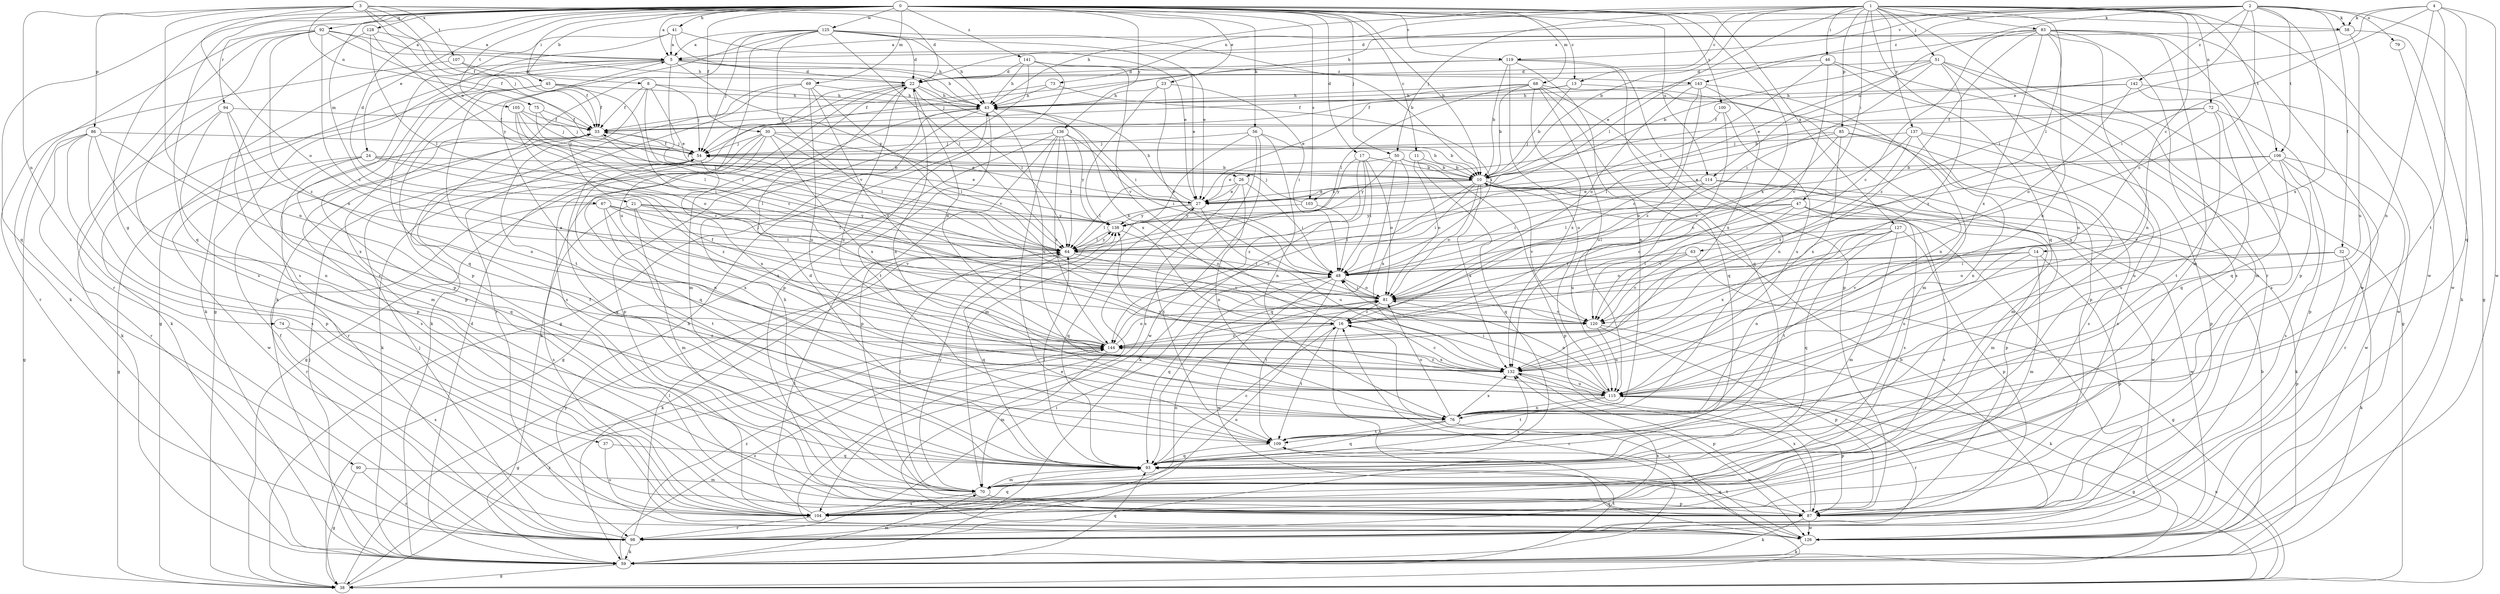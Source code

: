 strict digraph  {
0;
1;
2;
3;
4;
5;
8;
10;
11;
13;
14;
16;
17;
21;
22;
23;
24;
26;
27;
30;
32;
33;
37;
38;
41;
43;
45;
46;
47;
48;
50;
51;
54;
56;
58;
59;
63;
64;
67;
68;
69;
70;
72;
73;
74;
75;
76;
79;
81;
83;
85;
86;
87;
90;
92;
93;
94;
98;
100;
103;
104;
105;
106;
107;
109;
114;
115;
119;
120;
125;
126;
127;
128;
132;
136;
137;
138;
141;
142;
143;
144;
0 -> 5  [label=a];
0 -> 8  [label=b];
0 -> 10  [label=b];
0 -> 11  [label=c];
0 -> 13  [label=c];
0 -> 17  [label=d];
0 -> 21  [label=d];
0 -> 23  [label=e];
0 -> 24  [label=e];
0 -> 30  [label=f];
0 -> 37  [label=g];
0 -> 41  [label=h];
0 -> 45  [label=i];
0 -> 50  [label=j];
0 -> 56  [label=k];
0 -> 67  [label=m];
0 -> 68  [label=m];
0 -> 69  [label=m];
0 -> 90  [label=q];
0 -> 92  [label=q];
0 -> 93  [label=q];
0 -> 94  [label=r];
0 -> 100  [label=s];
0 -> 103  [label=s];
0 -> 105  [label=t];
0 -> 114  [label=u];
0 -> 119  [label=v];
0 -> 125  [label=w];
0 -> 127  [label=x];
0 -> 128  [label=x];
0 -> 132  [label=x];
0 -> 136  [label=y];
0 -> 141  [label=z];
1 -> 10  [label=b];
1 -> 13  [label=c];
1 -> 14  [label=c];
1 -> 43  [label=h];
1 -> 46  [label=i];
1 -> 47  [label=i];
1 -> 50  [label=j];
1 -> 51  [label=j];
1 -> 63  [label=l];
1 -> 64  [label=l];
1 -> 72  [label=n];
1 -> 73  [label=n];
1 -> 83  [label=p];
1 -> 85  [label=p];
1 -> 93  [label=q];
1 -> 98  [label=r];
1 -> 106  [label=t];
1 -> 126  [label=w];
1 -> 137  [label=y];
2 -> 16  [label=c];
2 -> 22  [label=d];
2 -> 32  [label=f];
2 -> 38  [label=g];
2 -> 43  [label=h];
2 -> 48  [label=i];
2 -> 58  [label=k];
2 -> 79  [label=o];
2 -> 106  [label=t];
2 -> 114  [label=u];
2 -> 119  [label=v];
2 -> 132  [label=x];
2 -> 142  [label=z];
2 -> 143  [label=z];
3 -> 22  [label=d];
3 -> 26  [label=e];
3 -> 33  [label=f];
3 -> 54  [label=j];
3 -> 58  [label=k];
3 -> 74  [label=n];
3 -> 75  [label=n];
3 -> 76  [label=n];
3 -> 81  [label=o];
3 -> 86  [label=p];
3 -> 107  [label=t];
4 -> 26  [label=e];
4 -> 48  [label=i];
4 -> 58  [label=k];
4 -> 76  [label=n];
4 -> 93  [label=q];
4 -> 109  [label=t];
4 -> 126  [label=w];
5 -> 22  [label=d];
5 -> 38  [label=g];
5 -> 43  [label=h];
5 -> 48  [label=i];
5 -> 59  [label=k];
5 -> 87  [label=p];
5 -> 93  [label=q];
5 -> 138  [label=y];
5 -> 143  [label=z];
8 -> 27  [label=e];
8 -> 33  [label=f];
8 -> 43  [label=h];
8 -> 48  [label=i];
8 -> 54  [label=j];
8 -> 109  [label=t];
10 -> 27  [label=e];
10 -> 33  [label=f];
10 -> 48  [label=i];
10 -> 59  [label=k];
10 -> 81  [label=o];
10 -> 98  [label=r];
10 -> 103  [label=s];
10 -> 120  [label=v];
10 -> 126  [label=w];
10 -> 132  [label=x];
10 -> 144  [label=z];
11 -> 10  [label=b];
11 -> 81  [label=o];
11 -> 93  [label=q];
13 -> 10  [label=b];
13 -> 27  [label=e];
13 -> 43  [label=h];
13 -> 76  [label=n];
14 -> 48  [label=i];
14 -> 70  [label=m];
14 -> 87  [label=p];
14 -> 115  [label=u];
14 -> 120  [label=v];
16 -> 43  [label=h];
16 -> 98  [label=r];
16 -> 109  [label=t];
16 -> 144  [label=z];
17 -> 10  [label=b];
17 -> 48  [label=i];
17 -> 59  [label=k];
17 -> 81  [label=o];
17 -> 138  [label=y];
17 -> 144  [label=z];
21 -> 64  [label=l];
21 -> 70  [label=m];
21 -> 104  [label=s];
21 -> 120  [label=v];
21 -> 138  [label=y];
21 -> 144  [label=z];
22 -> 43  [label=h];
22 -> 48  [label=i];
22 -> 54  [label=j];
22 -> 64  [label=l];
22 -> 70  [label=m];
22 -> 76  [label=n];
22 -> 104  [label=s];
22 -> 115  [label=u];
23 -> 43  [label=h];
23 -> 48  [label=i];
23 -> 81  [label=o];
23 -> 132  [label=x];
24 -> 10  [label=b];
24 -> 38  [label=g];
24 -> 64  [label=l];
24 -> 93  [label=q];
24 -> 126  [label=w];
24 -> 144  [label=z];
26 -> 27  [label=e];
26 -> 48  [label=i];
26 -> 64  [label=l];
26 -> 76  [label=n];
26 -> 109  [label=t];
27 -> 43  [label=h];
27 -> 64  [label=l];
27 -> 93  [label=q];
27 -> 115  [label=u];
27 -> 138  [label=y];
30 -> 10  [label=b];
30 -> 27  [label=e];
30 -> 38  [label=g];
30 -> 54  [label=j];
30 -> 59  [label=k];
30 -> 64  [label=l];
30 -> 93  [label=q];
30 -> 132  [label=x];
32 -> 48  [label=i];
32 -> 59  [label=k];
32 -> 81  [label=o];
32 -> 87  [label=p];
33 -> 54  [label=j];
33 -> 64  [label=l];
33 -> 98  [label=r];
33 -> 104  [label=s];
37 -> 93  [label=q];
37 -> 104  [label=s];
38 -> 16  [label=c];
38 -> 115  [label=u];
38 -> 138  [label=y];
38 -> 144  [label=z];
41 -> 5  [label=a];
41 -> 27  [label=e];
41 -> 38  [label=g];
41 -> 43  [label=h];
41 -> 104  [label=s];
43 -> 33  [label=f];
43 -> 59  [label=k];
43 -> 87  [label=p];
43 -> 109  [label=t];
43 -> 115  [label=u];
45 -> 16  [label=c];
45 -> 33  [label=f];
45 -> 43  [label=h];
45 -> 59  [label=k];
45 -> 76  [label=n];
45 -> 87  [label=p];
46 -> 22  [label=d];
46 -> 38  [label=g];
46 -> 64  [label=l];
46 -> 104  [label=s];
46 -> 120  [label=v];
47 -> 64  [label=l];
47 -> 70  [label=m];
47 -> 81  [label=o];
47 -> 104  [label=s];
47 -> 120  [label=v];
47 -> 126  [label=w];
47 -> 138  [label=y];
48 -> 81  [label=o];
48 -> 93  [label=q];
48 -> 109  [label=t];
48 -> 126  [label=w];
50 -> 10  [label=b];
50 -> 27  [label=e];
50 -> 87  [label=p];
50 -> 93  [label=q];
50 -> 132  [label=x];
50 -> 138  [label=y];
51 -> 10  [label=b];
51 -> 22  [label=d];
51 -> 27  [label=e];
51 -> 48  [label=i];
51 -> 70  [label=m];
51 -> 104  [label=s];
51 -> 115  [label=u];
51 -> 144  [label=z];
54 -> 10  [label=b];
54 -> 27  [label=e];
54 -> 33  [label=f];
54 -> 76  [label=n];
54 -> 93  [label=q];
54 -> 132  [label=x];
56 -> 10  [label=b];
56 -> 54  [label=j];
56 -> 70  [label=m];
56 -> 76  [label=n];
56 -> 104  [label=s];
56 -> 126  [label=w];
58 -> 5  [label=a];
58 -> 59  [label=k];
58 -> 115  [label=u];
59 -> 10  [label=b];
59 -> 16  [label=c];
59 -> 22  [label=d];
59 -> 38  [label=g];
59 -> 54  [label=j];
59 -> 70  [label=m];
59 -> 93  [label=q];
59 -> 109  [label=t];
59 -> 144  [label=z];
63 -> 38  [label=g];
63 -> 48  [label=i];
63 -> 81  [label=o];
63 -> 120  [label=v];
64 -> 48  [label=i];
64 -> 59  [label=k];
64 -> 93  [label=q];
64 -> 120  [label=v];
64 -> 138  [label=y];
67 -> 48  [label=i];
67 -> 64  [label=l];
67 -> 98  [label=r];
67 -> 109  [label=t];
67 -> 132  [label=x];
67 -> 138  [label=y];
68 -> 10  [label=b];
68 -> 33  [label=f];
68 -> 43  [label=h];
68 -> 64  [label=l];
68 -> 76  [label=n];
68 -> 87  [label=p];
68 -> 93  [label=q];
68 -> 115  [label=u];
68 -> 132  [label=x];
69 -> 43  [label=h];
69 -> 59  [label=k];
69 -> 98  [label=r];
69 -> 115  [label=u];
69 -> 120  [label=v];
69 -> 144  [label=z];
70 -> 43  [label=h];
70 -> 64  [label=l];
70 -> 87  [label=p];
70 -> 104  [label=s];
70 -> 132  [label=x];
70 -> 138  [label=y];
72 -> 10  [label=b];
72 -> 33  [label=f];
72 -> 87  [label=p];
72 -> 93  [label=q];
72 -> 109  [label=t];
72 -> 132  [label=x];
73 -> 33  [label=f];
73 -> 43  [label=h];
73 -> 48  [label=i];
74 -> 104  [label=s];
74 -> 144  [label=z];
75 -> 33  [label=f];
75 -> 54  [label=j];
75 -> 64  [label=l];
76 -> 81  [label=o];
76 -> 93  [label=q];
76 -> 109  [label=t];
76 -> 126  [label=w];
76 -> 132  [label=x];
79 -> 126  [label=w];
81 -> 16  [label=c];
81 -> 48  [label=i];
81 -> 120  [label=v];
83 -> 5  [label=a];
83 -> 16  [label=c];
83 -> 27  [label=e];
83 -> 70  [label=m];
83 -> 76  [label=n];
83 -> 87  [label=p];
83 -> 104  [label=s];
83 -> 115  [label=u];
83 -> 126  [label=w];
83 -> 132  [label=x];
83 -> 144  [label=z];
85 -> 16  [label=c];
85 -> 54  [label=j];
85 -> 64  [label=l];
85 -> 70  [label=m];
85 -> 104  [label=s];
85 -> 132  [label=x];
86 -> 38  [label=g];
86 -> 54  [label=j];
86 -> 76  [label=n];
86 -> 87  [label=p];
86 -> 98  [label=r];
86 -> 104  [label=s];
86 -> 132  [label=x];
87 -> 59  [label=k];
87 -> 93  [label=q];
87 -> 126  [label=w];
87 -> 132  [label=x];
90 -> 38  [label=g];
90 -> 70  [label=m];
90 -> 98  [label=r];
92 -> 5  [label=a];
92 -> 16  [label=c];
92 -> 33  [label=f];
92 -> 43  [label=h];
92 -> 59  [label=k];
92 -> 98  [label=r];
92 -> 104  [label=s];
92 -> 144  [label=z];
93 -> 16  [label=c];
93 -> 22  [label=d];
93 -> 33  [label=f];
93 -> 64  [label=l];
93 -> 70  [label=m];
94 -> 33  [label=f];
94 -> 59  [label=k];
94 -> 70  [label=m];
94 -> 81  [label=o];
94 -> 87  [label=p];
98 -> 10  [label=b];
98 -> 33  [label=f];
98 -> 48  [label=i];
98 -> 54  [label=j];
98 -> 59  [label=k];
98 -> 81  [label=o];
98 -> 132  [label=x];
98 -> 144  [label=z];
100 -> 33  [label=f];
100 -> 115  [label=u];
100 -> 120  [label=v];
103 -> 48  [label=i];
103 -> 54  [label=j];
103 -> 138  [label=y];
104 -> 64  [label=l];
104 -> 81  [label=o];
104 -> 93  [label=q];
104 -> 98  [label=r];
105 -> 16  [label=c];
105 -> 33  [label=f];
105 -> 48  [label=i];
105 -> 54  [label=j];
105 -> 81  [label=o];
106 -> 10  [label=b];
106 -> 27  [label=e];
106 -> 98  [label=r];
106 -> 104  [label=s];
106 -> 115  [label=u];
106 -> 120  [label=v];
106 -> 126  [label=w];
107 -> 22  [label=d];
107 -> 33  [label=f];
107 -> 98  [label=r];
109 -> 93  [label=q];
114 -> 27  [label=e];
114 -> 48  [label=i];
114 -> 87  [label=p];
114 -> 104  [label=s];
114 -> 115  [label=u];
115 -> 5  [label=a];
115 -> 38  [label=g];
115 -> 48  [label=i];
115 -> 76  [label=n];
115 -> 81  [label=o];
115 -> 87  [label=p];
115 -> 98  [label=r];
115 -> 109  [label=t];
115 -> 138  [label=y];
119 -> 10  [label=b];
119 -> 22  [label=d];
119 -> 54  [label=j];
119 -> 76  [label=n];
119 -> 87  [label=p];
119 -> 93  [label=q];
119 -> 115  [label=u];
120 -> 59  [label=k];
120 -> 87  [label=p];
120 -> 115  [label=u];
125 -> 5  [label=a];
125 -> 10  [label=b];
125 -> 22  [label=d];
125 -> 27  [label=e];
125 -> 43  [label=h];
125 -> 54  [label=j];
125 -> 59  [label=k];
125 -> 64  [label=l];
125 -> 87  [label=p];
125 -> 115  [label=u];
125 -> 120  [label=v];
126 -> 27  [label=e];
126 -> 43  [label=h];
126 -> 59  [label=k];
126 -> 64  [label=l];
126 -> 93  [label=q];
126 -> 109  [label=t];
127 -> 64  [label=l];
127 -> 70  [label=m];
127 -> 76  [label=n];
127 -> 87  [label=p];
127 -> 93  [label=q];
127 -> 109  [label=t];
127 -> 132  [label=x];
128 -> 5  [label=a];
128 -> 64  [label=l];
128 -> 104  [label=s];
128 -> 138  [label=y];
132 -> 16  [label=c];
132 -> 87  [label=p];
132 -> 115  [label=u];
132 -> 144  [label=z];
136 -> 38  [label=g];
136 -> 48  [label=i];
136 -> 54  [label=j];
136 -> 64  [label=l];
136 -> 87  [label=p];
136 -> 109  [label=t];
136 -> 138  [label=y];
136 -> 144  [label=z];
137 -> 54  [label=j];
137 -> 76  [label=n];
137 -> 81  [label=o];
137 -> 87  [label=p];
137 -> 104  [label=s];
137 -> 144  [label=z];
138 -> 64  [label=l];
138 -> 81  [label=o];
141 -> 22  [label=d];
141 -> 27  [label=e];
141 -> 38  [label=g];
141 -> 43  [label=h];
141 -> 87  [label=p];
141 -> 120  [label=v];
142 -> 33  [label=f];
142 -> 43  [label=h];
142 -> 81  [label=o];
142 -> 93  [label=q];
142 -> 126  [label=w];
143 -> 16  [label=c];
143 -> 43  [label=h];
143 -> 70  [label=m];
143 -> 81  [label=o];
143 -> 132  [label=x];
143 -> 144  [label=z];
144 -> 22  [label=d];
144 -> 33  [label=f];
144 -> 38  [label=g];
144 -> 70  [label=m];
144 -> 81  [label=o];
144 -> 132  [label=x];
}
